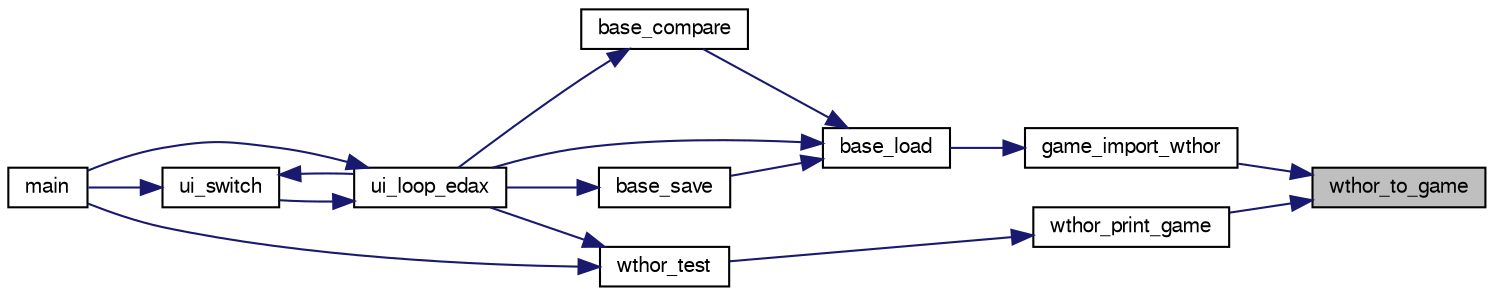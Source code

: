 digraph "wthor_to_game"
{
 // LATEX_PDF_SIZE
  bgcolor="transparent";
  edge [fontname="FreeSans",fontsize="10",labelfontname="FreeSans",labelfontsize="10"];
  node [fontname="FreeSans",fontsize="10",shape=record];
  rankdir="RL";
  Node1 [label="wthor_to_game",height=0.2,width=0.4,color="black", fillcolor="grey75", style="filled", fontcolor="black",tooltip="convert a Wthor game to a Game."];
  Node1 -> Node2 [dir="back",color="midnightblue",fontsize="10",style="solid",fontname="FreeSans"];
  Node2 [label="game_import_wthor",height=0.2,width=0.4,color="black",URL="$game_8c.html#a5ae8adb215dea0a8466b96c61886c943",tooltip="Read a game from a Wthor file."];
  Node2 -> Node3 [dir="back",color="midnightblue",fontsize="10",style="solid",fontname="FreeSans"];
  Node3 [label="base_load",height=0.2,width=0.4,color="black",URL="$base_8c.html#a1876c3720c6e985379d9d8859aad622a",tooltip="Load a game database."];
  Node3 -> Node4 [dir="back",color="midnightblue",fontsize="10",style="solid",fontname="FreeSans"];
  Node4 [label="base_compare",height=0.2,width=0.4,color="black",URL="$base_8c.html#af17bb56204f19789eb51ab2a2ca1ec5f",tooltip="Base Compare."];
  Node4 -> Node5 [dir="back",color="midnightblue",fontsize="10",style="solid",fontname="FreeSans"];
  Node5 [label="ui_loop_edax",height=0.2,width=0.4,color="black",URL="$edax_8c.html#a2354b96c7688bae32bedb6203d672f50",tooltip="Loop event."];
  Node5 -> Node6 [dir="back",color="midnightblue",fontsize="10",style="solid",fontname="FreeSans"];
  Node6 [label="main",height=0.2,width=0.4,color="black",URL="$main_8c.html#a3c04138a5bfe5d72780bb7e82a18e627",tooltip="edax main function."];
  Node5 -> Node7 [dir="back",color="midnightblue",fontsize="10",style="solid",fontname="FreeSans"];
  Node7 [label="ui_switch",height=0.2,width=0.4,color="black",URL="$ui_8c.html#a4234d6b0fd690186ef0ec2fc2eba2d4d",tooltip="Switch between different User Interface."];
  Node7 -> Node6 [dir="back",color="midnightblue",fontsize="10",style="solid",fontname="FreeSans"];
  Node7 -> Node5 [dir="back",color="midnightblue",fontsize="10",style="solid",fontname="FreeSans"];
  Node3 -> Node8 [dir="back",color="midnightblue",fontsize="10",style="solid",fontname="FreeSans"];
  Node8 [label="base_save",height=0.2,width=0.4,color="black",URL="$base_8c.html#a290adf2a96f38b6d37874b1486027ec8",tooltip="Save a game database."];
  Node8 -> Node5 [dir="back",color="midnightblue",fontsize="10",style="solid",fontname="FreeSans"];
  Node3 -> Node5 [dir="back",color="midnightblue",fontsize="10",style="solid",fontname="FreeSans"];
  Node1 -> Node9 [dir="back",color="midnightblue",fontsize="10",style="solid",fontname="FreeSans"];
  Node9 [label="wthor_print_game",height=0.2,width=0.4,color="black",URL="$base_8c.html#a8e5fad7957b25e222378c9704bef3593",tooltip="print a wthor game."];
  Node9 -> Node10 [dir="back",color="midnightblue",fontsize="10",style="solid",fontname="FreeSans"];
  Node10 [label="wthor_test",height=0.2,width=0.4,color="black",URL="$base_8c.html#acd4aaf9717e79148da6c763b1c022016",tooltip="Test Search with a wthor base."];
  Node10 -> Node6 [dir="back",color="midnightblue",fontsize="10",style="solid",fontname="FreeSans"];
  Node10 -> Node5 [dir="back",color="midnightblue",fontsize="10",style="solid",fontname="FreeSans"];
}

